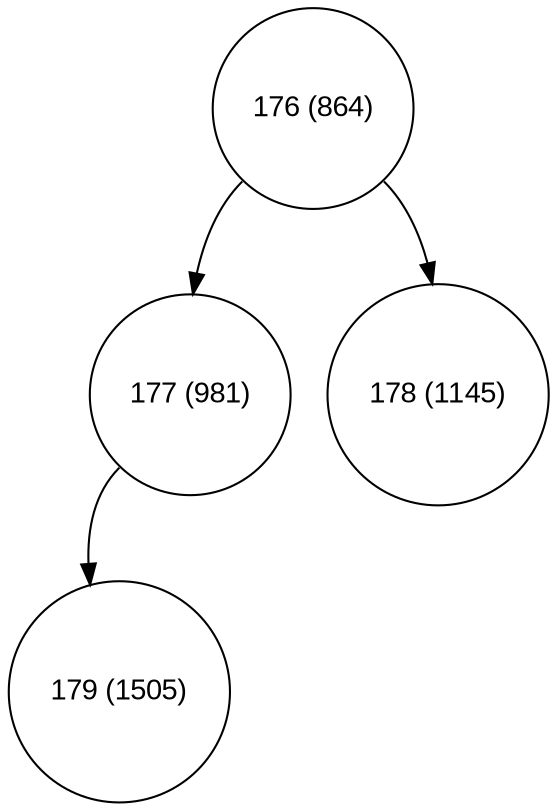 digraph move_up {
	node [fontname="Arial", shape="circle", width=0.5]; 

	0 [label = "176 (864)"];
	0:sw -> 1;
	1 [label = "177 (981)"];
	1:sw -> 3;
	3 [label = "179 (1505)"];
	0:se -> 2;
	2 [label = "178 (1145)"];
}

